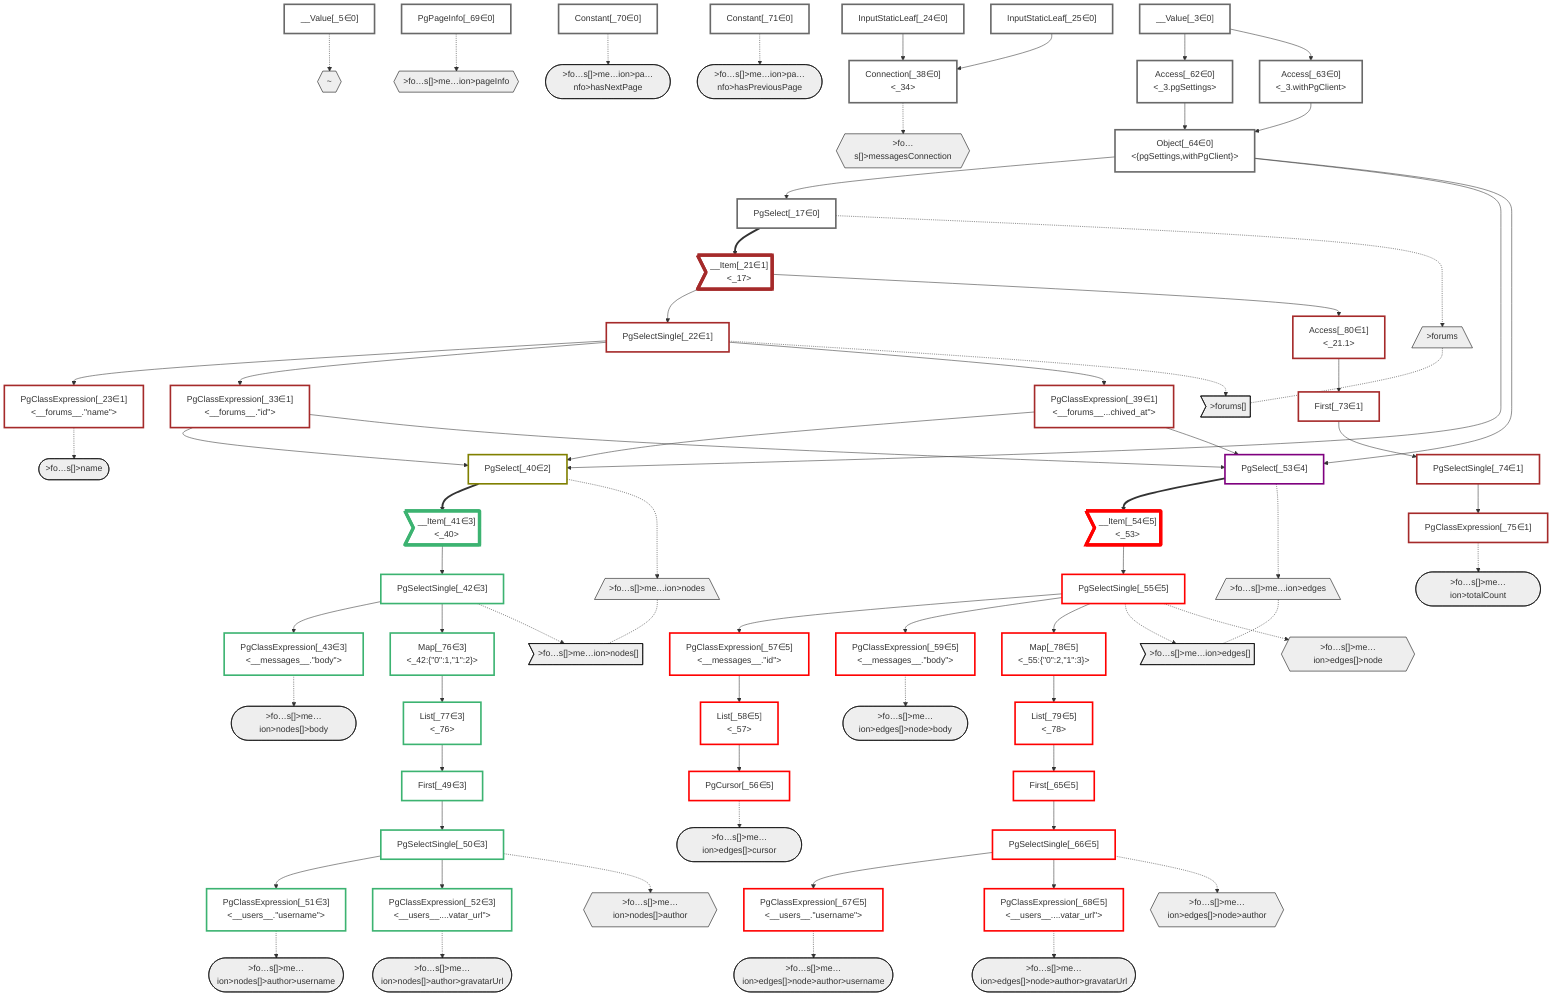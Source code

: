 graph TD
    classDef path fill:#eee,stroke:#000
    classDef plan fill:#fff,stroke-width:3px
    classDef itemplan fill:#fff,stroke-width:6px
    classDef sideeffectplan fill:#f00,stroke-width:6px

    %% subgraph fields
    P1{{"~"}}:::path
    P2[/">forums"\]:::path
    P3>">forums[]"]:::path
    P2 -.- P3
    P4([">fo…s[]>name"]):::path
    %% P3 -.-> P4
    P5{{">fo…s[]>messagesConnection"}}:::path
    P6[/">fo…s[]>me…ion>nodes"\]:::path
    P7>">fo…s[]>me…ion>nodes[]"]:::path
    P6 -.- P7
    P8([">fo…s[]>me…ion>nodes[]>body"]):::path
    %% P7 -.-> P8
    P9{{">fo…s[]>me…ion>nodes[]>author"}}:::path
    P10([">fo…s[]>me…ion>nodes[]>author>username"]):::path
    %% P9 -.-> P10
    P11([">fo…s[]>me…ion>nodes[]>author>gravatarUrl"]):::path
    %% P9 -.-> P11
    %% P7 -.-> P9
    %% P5 -.-> P6
    P12[/">fo…s[]>me…ion>edges"\]:::path
    P13>">fo…s[]>me…ion>edges[]"]:::path
    P12 -.- P13
    P14([">fo…s[]>me…ion>edges[]>cursor"]):::path
    %% P13 -.-> P14
    P15{{">fo…s[]>me…ion>edges[]>node"}}:::path
    P16([">fo…s[]>me…ion>edges[]>node>body"]):::path
    %% P15 -.-> P16
    P17{{">fo…s[]>me…ion>edges[]>node>author"}}:::path
    P18([">fo…s[]>me…ion>edges[]>node>author>username"]):::path
    %% P17 -.-> P18
    P19([">fo…s[]>me…ion>edges[]>node>author>gravatarUrl"]):::path
    %% P17 -.-> P19
    %% P15 -.-> P17
    %% P13 -.-> P15
    %% P5 -.-> P12
    P20{{">fo…s[]>me…ion>pageInfo"}}:::path
    P21([">fo…s[]>me…ion>pa…nfo>hasNextPage"]):::path
    %% P20 -.-> P21
    P22([">fo…s[]>me…ion>pa…nfo>hasPreviousPage"]):::path
    %% P20 -.-> P22
    %% P5 -.-> P20
    P23([">fo…s[]>me…ion>totalCount"]):::path
    %% P5 -.-> P23
    %% P3 -.-> P5
    %% P1 -.-> P2
    %% end

    %% define plans
    __Value_3["__Value[_3∈0]<br /><context>"]:::plan
    __Value_5["__Value[_5∈0]<br /><rootValue>"]:::plan
    PgSelect_17["PgSelect[_17∈0]<br /><forums>"]:::plan
    __Item_21>"__Item[_21∈1]<br /><_17>"]:::itemplan
    PgSelectSingle_22["PgSelectSingle[_22∈1]<br /><forums>"]:::plan
    PgClassExpression_23["PgClassExpression[_23∈1]<br /><__forums__.#quot;name#quot;>"]:::plan
    InputStaticLeaf_24["InputStaticLeaf[_24∈0]"]:::plan
    InputStaticLeaf_25["InputStaticLeaf[_25∈0]"]:::plan
    PgClassExpression_33["PgClassExpression[_33∈1]<br /><__forums__.#quot;id#quot;>"]:::plan
    Connection_38["Connection[_38∈0]<br /><_34>"]:::plan
    PgClassExpression_39["PgClassExpression[_39∈1]<br /><__forums__...chived_at#quot;>"]:::plan
    PgSelect_40["PgSelect[_40∈2]<br /><messages>"]:::plan
    __Item_41>"__Item[_41∈3]<br /><_40>"]:::itemplan
    PgSelectSingle_42["PgSelectSingle[_42∈3]<br /><messages>"]:::plan
    PgClassExpression_43["PgClassExpression[_43∈3]<br /><__messages__.#quot;body#quot;>"]:::plan
    First_49["First[_49∈3]"]:::plan
    PgSelectSingle_50["PgSelectSingle[_50∈3]<br /><users>"]:::plan
    PgClassExpression_51["PgClassExpression[_51∈3]<br /><__users__.#quot;username#quot;>"]:::plan
    PgClassExpression_52["PgClassExpression[_52∈3]<br /><__users__....vatar_url#quot;>"]:::plan
    PgSelect_53["PgSelect[_53∈4]<br /><messages>"]:::plan
    __Item_54>"__Item[_54∈5]<br /><_53>"]:::itemplan
    PgSelectSingle_55["PgSelectSingle[_55∈5]<br /><messages>"]:::plan
    PgCursor_56["PgCursor[_56∈5]"]:::plan
    PgClassExpression_57["PgClassExpression[_57∈5]<br /><__messages__.#quot;id#quot;>"]:::plan
    List_58["List[_58∈5]<br /><_57>"]:::plan
    PgClassExpression_59["PgClassExpression[_59∈5]<br /><__messages__.#quot;body#quot;>"]:::plan
    Access_62["Access[_62∈0]<br /><_3.pgSettings>"]:::plan
    Access_63["Access[_63∈0]<br /><_3.withPgClient>"]:::plan
    Object_64["Object[_64∈0]<br /><{pgSettings,withPgClient}>"]:::plan
    First_65["First[_65∈5]"]:::plan
    PgSelectSingle_66["PgSelectSingle[_66∈5]<br /><users>"]:::plan
    PgClassExpression_67["PgClassExpression[_67∈5]<br /><__users__.#quot;username#quot;>"]:::plan
    PgClassExpression_68["PgClassExpression[_68∈5]<br /><__users__....vatar_url#quot;>"]:::plan
    PgPageInfo_69["PgPageInfo[_69∈0]"]:::plan
    Constant_70["Constant[_70∈0]"]:::plan
    Constant_71["Constant[_71∈0]"]:::plan
    First_73["First[_73∈1]"]:::plan
    PgSelectSingle_74["PgSelectSingle[_74∈1]<br /><messages>"]:::plan
    PgClassExpression_75["PgClassExpression[_75∈1]<br /><count(*)>"]:::plan
    Map_76["Map[_76∈3]<br /><_42:{#quot;0#quot;:1,#quot;1#quot;:2}>"]:::plan
    List_77["List[_77∈3]<br /><_76>"]:::plan
    Map_78["Map[_78∈5]<br /><_55:{#quot;0#quot;:2,#quot;1#quot;:3}>"]:::plan
    List_79["List[_79∈5]<br /><_78>"]:::plan
    Access_80["Access[_80∈1]<br /><_21.1>"]:::plan

    %% plan dependencies
    Object_64 --> PgSelect_17
    PgSelect_17 ==> __Item_21
    __Item_21 --> PgSelectSingle_22
    PgSelectSingle_22 --> PgClassExpression_23
    PgSelectSingle_22 --> PgClassExpression_33
    InputStaticLeaf_24 --> Connection_38
    InputStaticLeaf_25 --> Connection_38
    PgSelectSingle_22 --> PgClassExpression_39
    Object_64 --> PgSelect_40
    PgClassExpression_33 --> PgSelect_40
    PgClassExpression_39 --> PgSelect_40
    PgSelect_40 ==> __Item_41
    __Item_41 --> PgSelectSingle_42
    PgSelectSingle_42 --> PgClassExpression_43
    List_77 --> First_49
    First_49 --> PgSelectSingle_50
    PgSelectSingle_50 --> PgClassExpression_51
    PgSelectSingle_50 --> PgClassExpression_52
    Object_64 --> PgSelect_53
    PgClassExpression_33 --> PgSelect_53
    PgClassExpression_39 --> PgSelect_53
    PgSelect_53 ==> __Item_54
    __Item_54 --> PgSelectSingle_55
    List_58 --> PgCursor_56
    PgSelectSingle_55 --> PgClassExpression_57
    PgClassExpression_57 --> List_58
    PgSelectSingle_55 --> PgClassExpression_59
    __Value_3 --> Access_62
    __Value_3 --> Access_63
    Access_62 --> Object_64
    Access_63 --> Object_64
    List_79 --> First_65
    First_65 --> PgSelectSingle_66
    PgSelectSingle_66 --> PgClassExpression_67
    PgSelectSingle_66 --> PgClassExpression_68
    Access_80 --> First_73
    First_73 --> PgSelectSingle_74
    PgSelectSingle_74 --> PgClassExpression_75
    PgSelectSingle_42 --> Map_76
    Map_76 --> List_77
    PgSelectSingle_55 --> Map_78
    Map_78 --> List_79
    __Item_21 --> Access_80

    %% plan-to-path relationships
    __Value_5 -.-> P1
    PgSelect_17 -.-> P2
    PgSelectSingle_22 -.-> P3
    PgClassExpression_23 -.-> P4
    Connection_38 -.-> P5
    PgSelect_40 -.-> P6
    PgSelectSingle_42 -.-> P7
    PgClassExpression_43 -.-> P8
    PgSelectSingle_50 -.-> P9
    PgClassExpression_51 -.-> P10
    PgClassExpression_52 -.-> P11
    PgSelect_53 -.-> P12
    PgSelectSingle_55 -.-> P13
    PgCursor_56 -.-> P14
    PgSelectSingle_55 -.-> P15
    PgClassExpression_59 -.-> P16
    PgSelectSingle_66 -.-> P17
    PgClassExpression_67 -.-> P18
    PgClassExpression_68 -.-> P19
    PgPageInfo_69 -.-> P20
    Constant_70 -.-> P21
    Constant_71 -.-> P22
    PgClassExpression_75 -.-> P23

    %% allocate buckets
    classDef bucket0 stroke:#696969
    class __Value_3,__Value_5,PgSelect_17,InputStaticLeaf_24,InputStaticLeaf_25,Connection_38,Access_62,Access_63,Object_64,PgPageInfo_69,Constant_70,Constant_71 bucket0
    classDef bucket1 stroke:#a52a2a
    class __Item_21,PgSelectSingle_22,PgClassExpression_23,PgClassExpression_33,PgClassExpression_39,First_73,PgSelectSingle_74,PgClassExpression_75,Access_80 bucket1
    classDef bucket2 stroke:#808000
    class PgSelect_40 bucket2
    classDef bucket3 stroke:#3cb371
    class __Item_41,PgSelectSingle_42,PgClassExpression_43,First_49,PgSelectSingle_50,PgClassExpression_51,PgClassExpression_52,Map_76,List_77 bucket3
    classDef bucket4 stroke:#7f007f
    class PgSelect_53 bucket4
    classDef bucket5 stroke:#ff0000
    class __Item_54,PgSelectSingle_55,PgCursor_56,PgClassExpression_57,List_58,PgClassExpression_59,First_65,PgSelectSingle_66,PgClassExpression_67,PgClassExpression_68,Map_78,List_79 bucket5